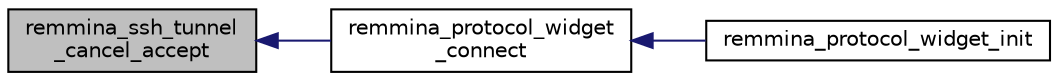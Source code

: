 digraph "remmina_ssh_tunnel_cancel_accept"
{
  edge [fontname="Helvetica",fontsize="10",labelfontname="Helvetica",labelfontsize="10"];
  node [fontname="Helvetica",fontsize="10",shape=record];
  rankdir="LR";
  Node892 [label="remmina_ssh_tunnel\l_cancel_accept",height=0.2,width=0.4,color="black", fillcolor="grey75", style="filled", fontcolor="black"];
  Node892 -> Node893 [dir="back",color="midnightblue",fontsize="10",style="solid",fontname="Helvetica"];
  Node893 [label="remmina_protocol_widget\l_connect",height=0.2,width=0.4,color="black", fillcolor="white", style="filled",URL="$remmina__protocol__widget_8c.html#a072f2b57d184a77b56d171360dfcfb51"];
  Node893 -> Node894 [dir="back",color="midnightblue",fontsize="10",style="solid",fontname="Helvetica"];
  Node894 [label="remmina_protocol_widget_init",height=0.2,width=0.4,color="black", fillcolor="white", style="filled",URL="$remmina__protocol__widget_8c.html#a0fcec40aae330e115d1bae66aeefb3df"];
}
